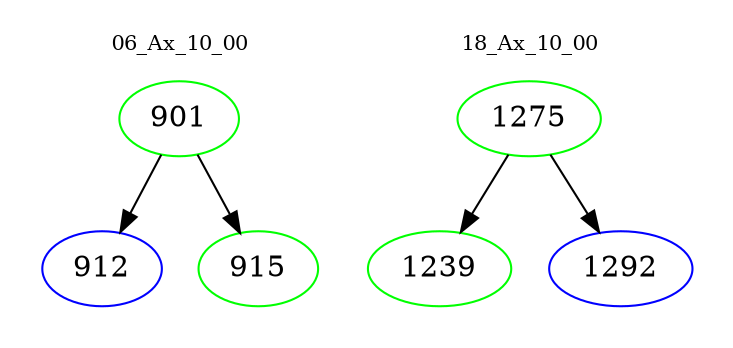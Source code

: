 digraph{
subgraph cluster_0 {
color = white
label = "06_Ax_10_00";
fontsize=10;
T0_901 [label="901", color="green"]
T0_901 -> T0_912 [color="black"]
T0_912 [label="912", color="blue"]
T0_901 -> T0_915 [color="black"]
T0_915 [label="915", color="green"]
}
subgraph cluster_1 {
color = white
label = "18_Ax_10_00";
fontsize=10;
T1_1275 [label="1275", color="green"]
T1_1275 -> T1_1239 [color="black"]
T1_1239 [label="1239", color="green"]
T1_1275 -> T1_1292 [color="black"]
T1_1292 [label="1292", color="blue"]
}
}

